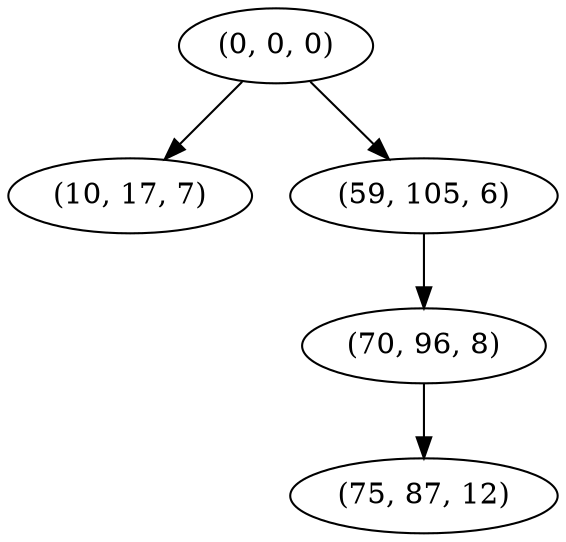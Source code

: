 digraph tree {
    "(0, 0, 0)";
    "(10, 17, 7)";
    "(59, 105, 6)";
    "(70, 96, 8)";
    "(75, 87, 12)";
    "(0, 0, 0)" -> "(10, 17, 7)";
    "(0, 0, 0)" -> "(59, 105, 6)";
    "(59, 105, 6)" -> "(70, 96, 8)";
    "(70, 96, 8)" -> "(75, 87, 12)";
}
